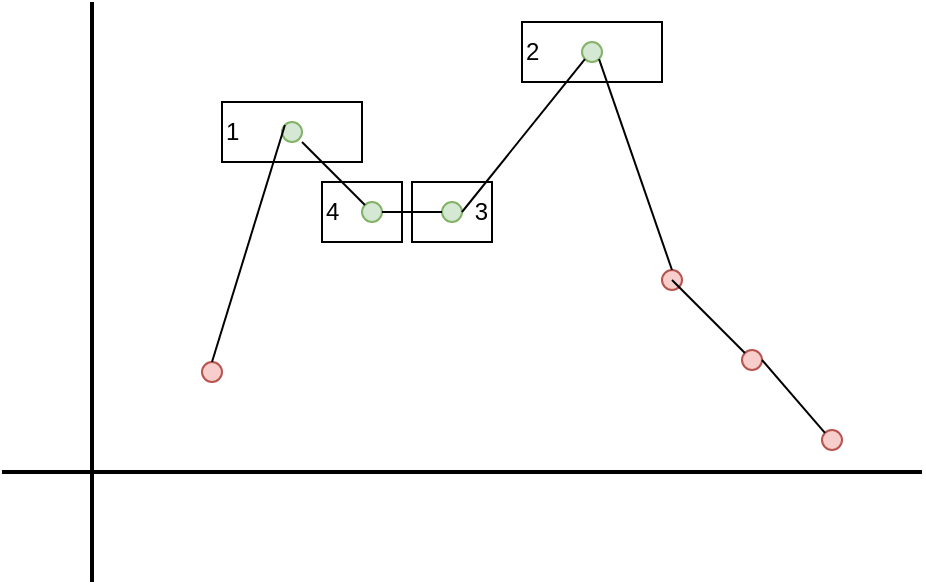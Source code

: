 <mxfile version="12.7.9" type="device"><diagram id="HxC4forTloiBtfM59bMn" name="Page-1"><mxGraphModel dx="942" dy="666" grid="1" gridSize="10" guides="1" tooltips="1" connect="1" arrows="1" fold="1" page="1" pageScale="1" pageWidth="850" pageHeight="1100" math="0" shadow="0"><root><mxCell id="0"/><mxCell id="1" parent="0"/><mxCell id="R7WUoPM1nOdq71jzb3aT-1" value="" style="line;strokeWidth=2;direction=south;html=1;" vertex="1" parent="1"><mxGeometry x="250" y="170" width="10" height="290" as="geometry"/></mxCell><mxCell id="R7WUoPM1nOdq71jzb3aT-2" value="" style="line;strokeWidth=2;html=1;" vertex="1" parent="1"><mxGeometry x="210" y="400" width="460" height="10" as="geometry"/></mxCell><mxCell id="R7WUoPM1nOdq71jzb3aT-3" value="" style="ellipse;whiteSpace=wrap;html=1;fillColor=#f8cecc;strokeColor=#b85450;" vertex="1" parent="1"><mxGeometry x="310" y="350" width="10" height="10" as="geometry"/></mxCell><mxCell id="R7WUoPM1nOdq71jzb3aT-4" value="" style="ellipse;whiteSpace=wrap;html=1;fillColor=#d5e8d4;strokeColor=#82b366;" vertex="1" parent="1"><mxGeometry x="350" y="230" width="10" height="10" as="geometry"/></mxCell><mxCell id="R7WUoPM1nOdq71jzb3aT-5" value="" style="ellipse;whiteSpace=wrap;html=1;fillColor=#d5e8d4;strokeColor=#82b366;" vertex="1" parent="1"><mxGeometry x="390" y="270" width="10" height="10" as="geometry"/></mxCell><mxCell id="R7WUoPM1nOdq71jzb3aT-6" value="" style="ellipse;whiteSpace=wrap;html=1;fillColor=#d5e8d4;strokeColor=#82b366;" vertex="1" parent="1"><mxGeometry x="430" y="270" width="10" height="10" as="geometry"/></mxCell><mxCell id="R7WUoPM1nOdq71jzb3aT-7" value="" style="ellipse;whiteSpace=wrap;html=1;fillColor=#d5e8d4;strokeColor=#82b366;" vertex="1" parent="1"><mxGeometry x="500" y="190" width="10" height="10" as="geometry"/></mxCell><mxCell id="R7WUoPM1nOdq71jzb3aT-8" value="" style="endArrow=none;html=1;entryX=0;entryY=0;entryDx=0;entryDy=0;" edge="1" parent="1" target="R7WUoPM1nOdq71jzb3aT-5"><mxGeometry width="50" height="50" relative="1" as="geometry"><mxPoint x="360" y="240" as="sourcePoint"/><mxPoint x="410" y="190" as="targetPoint"/></mxGeometry></mxCell><mxCell id="R7WUoPM1nOdq71jzb3aT-9" value="" style="endArrow=none;html=1;entryX=0;entryY=0;entryDx=0;entryDy=0;exitX=0.5;exitY=0;exitDx=0;exitDy=0;" edge="1" parent="1" source="R7WUoPM1nOdq71jzb3aT-3" target="R7WUoPM1nOdq71jzb3aT-4"><mxGeometry width="50" height="50" relative="1" as="geometry"><mxPoint x="320" y="340" as="sourcePoint"/><mxPoint x="360" y="310" as="targetPoint"/></mxGeometry></mxCell><mxCell id="R7WUoPM1nOdq71jzb3aT-10" value="" style="endArrow=none;html=1;exitX=1;exitY=0.5;exitDx=0;exitDy=0;entryX=0;entryY=0.5;entryDx=0;entryDy=0;" edge="1" parent="1" source="R7WUoPM1nOdq71jzb3aT-5" target="R7WUoPM1nOdq71jzb3aT-6"><mxGeometry width="50" height="50" relative="1" as="geometry"><mxPoint x="420" y="370" as="sourcePoint"/><mxPoint x="470" y="320" as="targetPoint"/></mxGeometry></mxCell><mxCell id="R7WUoPM1nOdq71jzb3aT-11" value="" style="endArrow=none;html=1;entryX=0;entryY=1;entryDx=0;entryDy=0;exitX=1;exitY=0.5;exitDx=0;exitDy=0;" edge="1" parent="1" source="R7WUoPM1nOdq71jzb3aT-6" target="R7WUoPM1nOdq71jzb3aT-7"><mxGeometry width="50" height="50" relative="1" as="geometry"><mxPoint x="450" y="270" as="sourcePoint"/><mxPoint x="500" y="220" as="targetPoint"/></mxGeometry></mxCell><mxCell id="R7WUoPM1nOdq71jzb3aT-12" value="" style="ellipse;whiteSpace=wrap;html=1;fillColor=#f8cecc;strokeColor=#b85450;" vertex="1" parent="1"><mxGeometry x="540" y="304" width="10" height="10" as="geometry"/></mxCell><mxCell id="R7WUoPM1nOdq71jzb3aT-13" value="" style="ellipse;whiteSpace=wrap;html=1;fillColor=#f8cecc;strokeColor=#b85450;" vertex="1" parent="1"><mxGeometry x="580" y="344" width="10" height="10" as="geometry"/></mxCell><mxCell id="R7WUoPM1nOdq71jzb3aT-14" value="" style="ellipse;whiteSpace=wrap;html=1;fillColor=#f8cecc;strokeColor=#b85450;" vertex="1" parent="1"><mxGeometry x="620" y="384" width="10" height="10" as="geometry"/></mxCell><mxCell id="R7WUoPM1nOdq71jzb3aT-15" value="" style="endArrow=none;html=1;exitX=0.5;exitY=0;exitDx=0;exitDy=0;entryX=1;entryY=1;entryDx=0;entryDy=0;" edge="1" parent="1" source="R7WUoPM1nOdq71jzb3aT-12" target="R7WUoPM1nOdq71jzb3aT-7"><mxGeometry width="50" height="50" relative="1" as="geometry"><mxPoint x="460" y="240" as="sourcePoint"/><mxPoint x="510" y="190" as="targetPoint"/></mxGeometry></mxCell><mxCell id="R7WUoPM1nOdq71jzb3aT-16" value="" style="endArrow=none;html=1;entryX=0;entryY=0;entryDx=0;entryDy=0;" edge="1" parent="1" target="R7WUoPM1nOdq71jzb3aT-13"><mxGeometry width="50" height="50" relative="1" as="geometry"><mxPoint x="545" y="309" as="sourcePoint"/><mxPoint x="518.536" y="242.536" as="targetPoint"/></mxGeometry></mxCell><mxCell id="R7WUoPM1nOdq71jzb3aT-17" value="" style="endArrow=none;html=1;exitX=0;exitY=0;exitDx=0;exitDy=0;" edge="1" parent="1" source="R7WUoPM1nOdq71jzb3aT-14"><mxGeometry width="50" height="50" relative="1" as="geometry"><mxPoint x="555" y="314" as="sourcePoint"/><mxPoint x="590" y="349" as="targetPoint"/></mxGeometry></mxCell><mxCell id="R7WUoPM1nOdq71jzb3aT-18" value="1" style="rounded=0;whiteSpace=wrap;html=1;fillColor=none;align=left;" vertex="1" parent="1"><mxGeometry x="320" y="220" width="70" height="30" as="geometry"/></mxCell><mxCell id="R7WUoPM1nOdq71jzb3aT-19" value="2" style="rounded=0;whiteSpace=wrap;html=1;fillColor=none;align=left;" vertex="1" parent="1"><mxGeometry x="470" y="180" width="70" height="30" as="geometry"/></mxCell><mxCell id="R7WUoPM1nOdq71jzb3aT-20" value="3" style="rounded=0;whiteSpace=wrap;html=1;align=right;fillColor=none;" vertex="1" parent="1"><mxGeometry x="415" y="260" width="40" height="30" as="geometry"/></mxCell><mxCell id="R7WUoPM1nOdq71jzb3aT-21" value="4" style="rounded=0;whiteSpace=wrap;html=1;fillColor=none;align=left;" vertex="1" parent="1"><mxGeometry x="370" y="260" width="40" height="30" as="geometry"/></mxCell></root></mxGraphModel></diagram></mxfile>